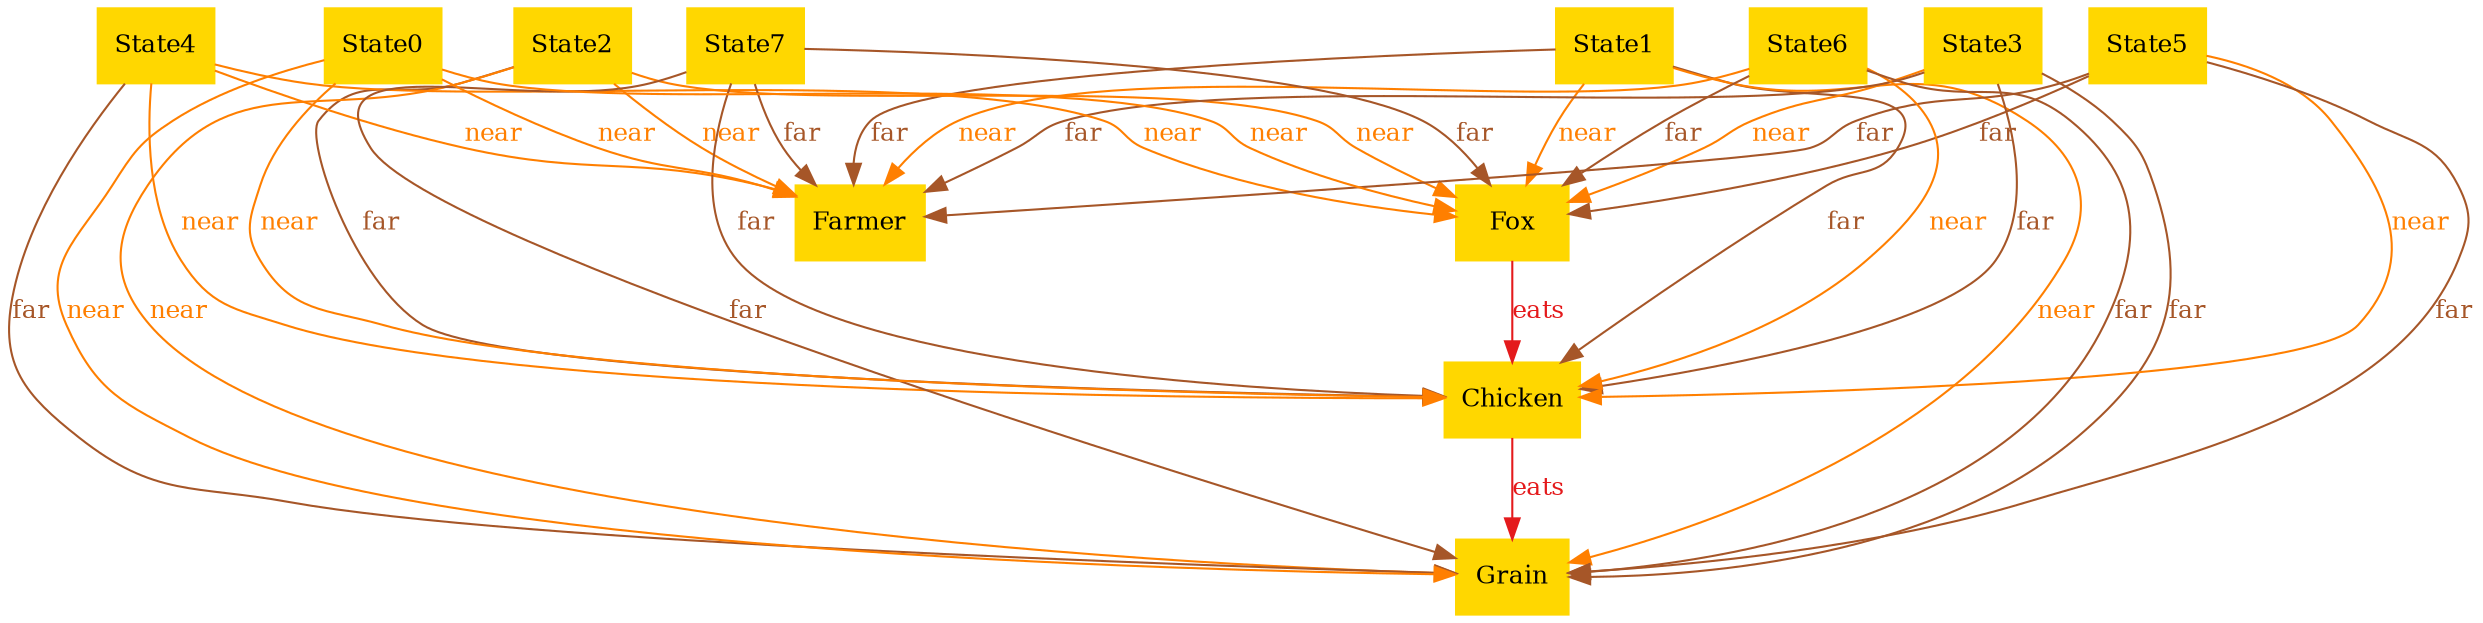 digraph "graph" {
graph [fontsize=12]
node [fontsize=12]
edge [fontsize=12]
rankdir=TB;
"N2" -> "N1" [uuid = "<Chicken, Grain>", color = "#e41a1c", fontcolor = "#e41a1c", style = "solid", label = "eats", dir = "forward", weight = "1"]
"N3" -> "N2" [uuid = "<Fox, Chicken>", color = "#e41a1c", fontcolor = "#e41a1c", style = "solid", label = "eats", dir = "forward", weight = "1"]
"N5" -> "N2" [uuid = "<State1, Chicken>", color = "#a65628", fontcolor = "#a65628", style = "solid", label = "far", dir = "forward", weight = "1"]
"N5" -> "N0" [uuid = "<State1, Farmer>", color = "#a65628", fontcolor = "#a65628", style = "solid", label = "far", dir = "forward", weight = "1"]
"N6" -> "N2" [uuid = "<State2, Chicken>", color = "#a65628", fontcolor = "#a65628", style = "solid", label = "far", dir = "forward", weight = "1"]
"N7" -> "N2" [uuid = "<State3, Chicken>", color = "#a65628", fontcolor = "#a65628", style = "solid", label = "far", dir = "forward", weight = "1"]
"N7" -> "N0" [uuid = "<State3, Farmer>", color = "#a65628", fontcolor = "#a65628", style = "solid", label = "far", dir = "forward", weight = "1"]
"N7" -> "N1" [uuid = "<State3, Grain>", color = "#a65628", fontcolor = "#a65628", style = "solid", label = "far", dir = "forward", weight = "1"]
"N8" -> "N1" [uuid = "<State4, Grain>", color = "#a65628", fontcolor = "#a65628", style = "solid", label = "far", dir = "forward", weight = "1"]
"N9" -> "N0" [uuid = "<State5, Farmer>", color = "#a65628", fontcolor = "#a65628", style = "solid", label = "far", dir = "forward", weight = "1"]
"N9" -> "N3" [uuid = "<State5, Fox>", color = "#a65628", fontcolor = "#a65628", style = "solid", label = "far", dir = "forward", weight = "1"]
"N9" -> "N1" [uuid = "<State5, Grain>", color = "#a65628", fontcolor = "#a65628", style = "solid", label = "far", dir = "forward", weight = "1"]
"N10" -> "N3" [uuid = "<State6, Fox>", color = "#a65628", fontcolor = "#a65628", style = "solid", label = "far", dir = "forward", weight = "1"]
"N10" -> "N1" [uuid = "<State6, Grain>", color = "#a65628", fontcolor = "#a65628", style = "solid", label = "far", dir = "forward", weight = "1"]
"N11" -> "N2" [uuid = "<State7, Chicken>", color = "#a65628", fontcolor = "#a65628", style = "solid", label = "far", dir = "forward", weight = "1"]
"N11" -> "N0" [uuid = "<State7, Farmer>", color = "#a65628", fontcolor = "#a65628", style = "solid", label = "far", dir = "forward", weight = "1"]
"N11" -> "N3" [uuid = "<State7, Fox>", color = "#a65628", fontcolor = "#a65628", style = "solid", label = "far", dir = "forward", weight = "1"]
"N11" -> "N1" [uuid = "<State7, Grain>", color = "#a65628", fontcolor = "#a65628", style = "solid", label = "far", dir = "forward", weight = "1"]
"N4" -> "N2" [uuid = "<State0, Chicken>", color = "#ff7f00", fontcolor = "#ff7f00", style = "solid", label = "near", dir = "forward", weight = "1"]
"N4" -> "N0" [uuid = "<State0, Farmer>", color = "#ff7f00", fontcolor = "#ff7f00", style = "solid", label = "near", dir = "forward", weight = "1"]
"N4" -> "N3" [uuid = "<State0, Fox>", color = "#ff7f00", fontcolor = "#ff7f00", style = "solid", label = "near", dir = "forward", weight = "1"]
"N4" -> "N1" [uuid = "<State0, Grain>", color = "#ff7f00", fontcolor = "#ff7f00", style = "solid", label = "near", dir = "forward", weight = "1"]
"N5" -> "N3" [uuid = "<State1, Fox>", color = "#ff7f00", fontcolor = "#ff7f00", style = "solid", label = "near", dir = "forward", weight = "1"]
"N5" -> "N1" [uuid = "<State1, Grain>", color = "#ff7f00", fontcolor = "#ff7f00", style = "solid", label = "near", dir = "forward", weight = "1"]
"N6" -> "N0" [uuid = "<State2, Farmer>", color = "#ff7f00", fontcolor = "#ff7f00", style = "solid", label = "near", dir = "forward", weight = "1"]
"N6" -> "N3" [uuid = "<State2, Fox>", color = "#ff7f00", fontcolor = "#ff7f00", style = "solid", label = "near", dir = "forward", weight = "1"]
"N6" -> "N1" [uuid = "<State2, Grain>", color = "#ff7f00", fontcolor = "#ff7f00", style = "solid", label = "near", dir = "forward", weight = "1"]
"N7" -> "N3" [uuid = "<State3, Fox>", color = "#ff7f00", fontcolor = "#ff7f00", style = "solid", label = "near", dir = "forward", weight = "1"]
"N8" -> "N2" [uuid = "<State4, Chicken>", color = "#ff7f00", fontcolor = "#ff7f00", style = "solid", label = "near", dir = "forward", weight = "1"]
"N8" -> "N0" [uuid = "<State4, Farmer>", color = "#ff7f00", fontcolor = "#ff7f00", style = "solid", label = "near", dir = "forward", weight = "1"]
"N8" -> "N3" [uuid = "<State4, Fox>", color = "#ff7f00", fontcolor = "#ff7f00", style = "solid", label = "near", dir = "forward", weight = "1"]
"N9" -> "N2" [uuid = "<State5, Chicken>", color = "#ff7f00", fontcolor = "#ff7f00", style = "solid", label = "near", dir = "forward", weight = "1"]
"N10" -> "N2" [uuid = "<State6, Chicken>", color = "#ff7f00", fontcolor = "#ff7f00", style = "solid", label = "near", dir = "forward", weight = "1"]
"N10" -> "N0" [uuid = "<State6, Farmer>", color = "#ff7f00", fontcolor = "#ff7f00", style = "solid", label = "near", dir = "forward", weight = "1"]
"N0" [uuid="Farmer", label="Farmer", color="#ffd700", fontcolor = "#000000", shape = "box", style = "filled, solid"]
"N1" [uuid="Grain", label="Grain", color="#ffd700", fontcolor = "#000000", shape = "box", style = "filled, solid"]
"N2" [uuid="Chicken", label="Chicken", color="#ffd700", fontcolor = "#000000", shape = "box", style = "filled, solid"]
"N3" [uuid="Fox", label="Fox", color="#ffd700", fontcolor = "#000000", shape = "box", style = "filled, solid"]
"N4" [uuid="State0", label="State0", color="#ffd700", fontcolor = "#000000", shape = "box", style = "filled, solid"]
"N5" [uuid="State1", label="State1", color="#ffd700", fontcolor = "#000000", shape = "box", style = "filled, solid"]
"N6" [uuid="State2", label="State2", color="#ffd700", fontcolor = "#000000", shape = "box", style = "filled, solid"]
"N7" [uuid="State3", label="State3", color="#ffd700", fontcolor = "#000000", shape = "box", style = "filled, solid"]
"N8" [uuid="State4", label="State4", color="#ffd700", fontcolor = "#000000", shape = "box", style = "filled, solid"]
"N9" [uuid="State5", label="State5", color="#ffd700", fontcolor = "#000000", shape = "box", style = "filled, solid"]
"N10" [uuid="State6", label="State6", color="#ffd700", fontcolor = "#000000", shape = "box", style = "filled, solid"]
"N11" [uuid="State7", label="State7", color="#ffd700", fontcolor = "#000000", shape = "box", style = "filled, solid"]
}
